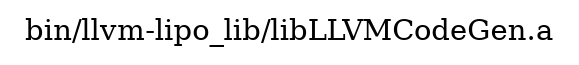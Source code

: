 digraph "bin/llvm-lipo_lib/libLLVMCodeGen.a" {
	label="bin/llvm-lipo_lib/libLLVMCodeGen.a";
	rankdir=LR;

}
